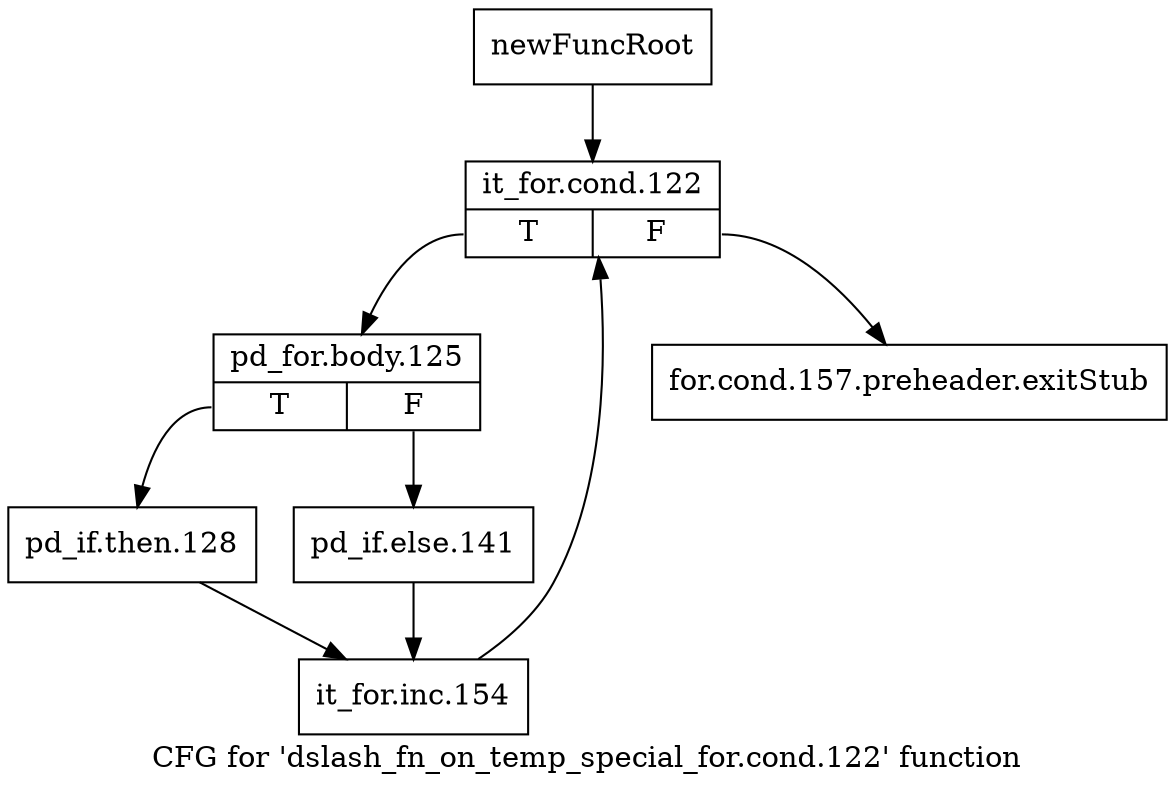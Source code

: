digraph "CFG for 'dslash_fn_on_temp_special_for.cond.122' function" {
	label="CFG for 'dslash_fn_on_temp_special_for.cond.122' function";

	Node0x1aff1a0 [shape=record,label="{newFuncRoot}"];
	Node0x1aff1a0 -> Node0x1aff240;
	Node0x1aff1f0 [shape=record,label="{for.cond.157.preheader.exitStub}"];
	Node0x1aff240 [shape=record,label="{it_for.cond.122|{<s0>T|<s1>F}}"];
	Node0x1aff240:s0 -> Node0x1aff290;
	Node0x1aff240:s1 -> Node0x1aff1f0;
	Node0x1aff290 [shape=record,label="{pd_for.body.125|{<s0>T|<s1>F}}"];
	Node0x1aff290:s0 -> Node0x1aff330;
	Node0x1aff290:s1 -> Node0x1aff2e0;
	Node0x1aff2e0 [shape=record,label="{pd_if.else.141}"];
	Node0x1aff2e0 -> Node0x1aff380;
	Node0x1aff330 [shape=record,label="{pd_if.then.128}"];
	Node0x1aff330 -> Node0x1aff380;
	Node0x1aff380 [shape=record,label="{it_for.inc.154}"];
	Node0x1aff380 -> Node0x1aff240;
}
